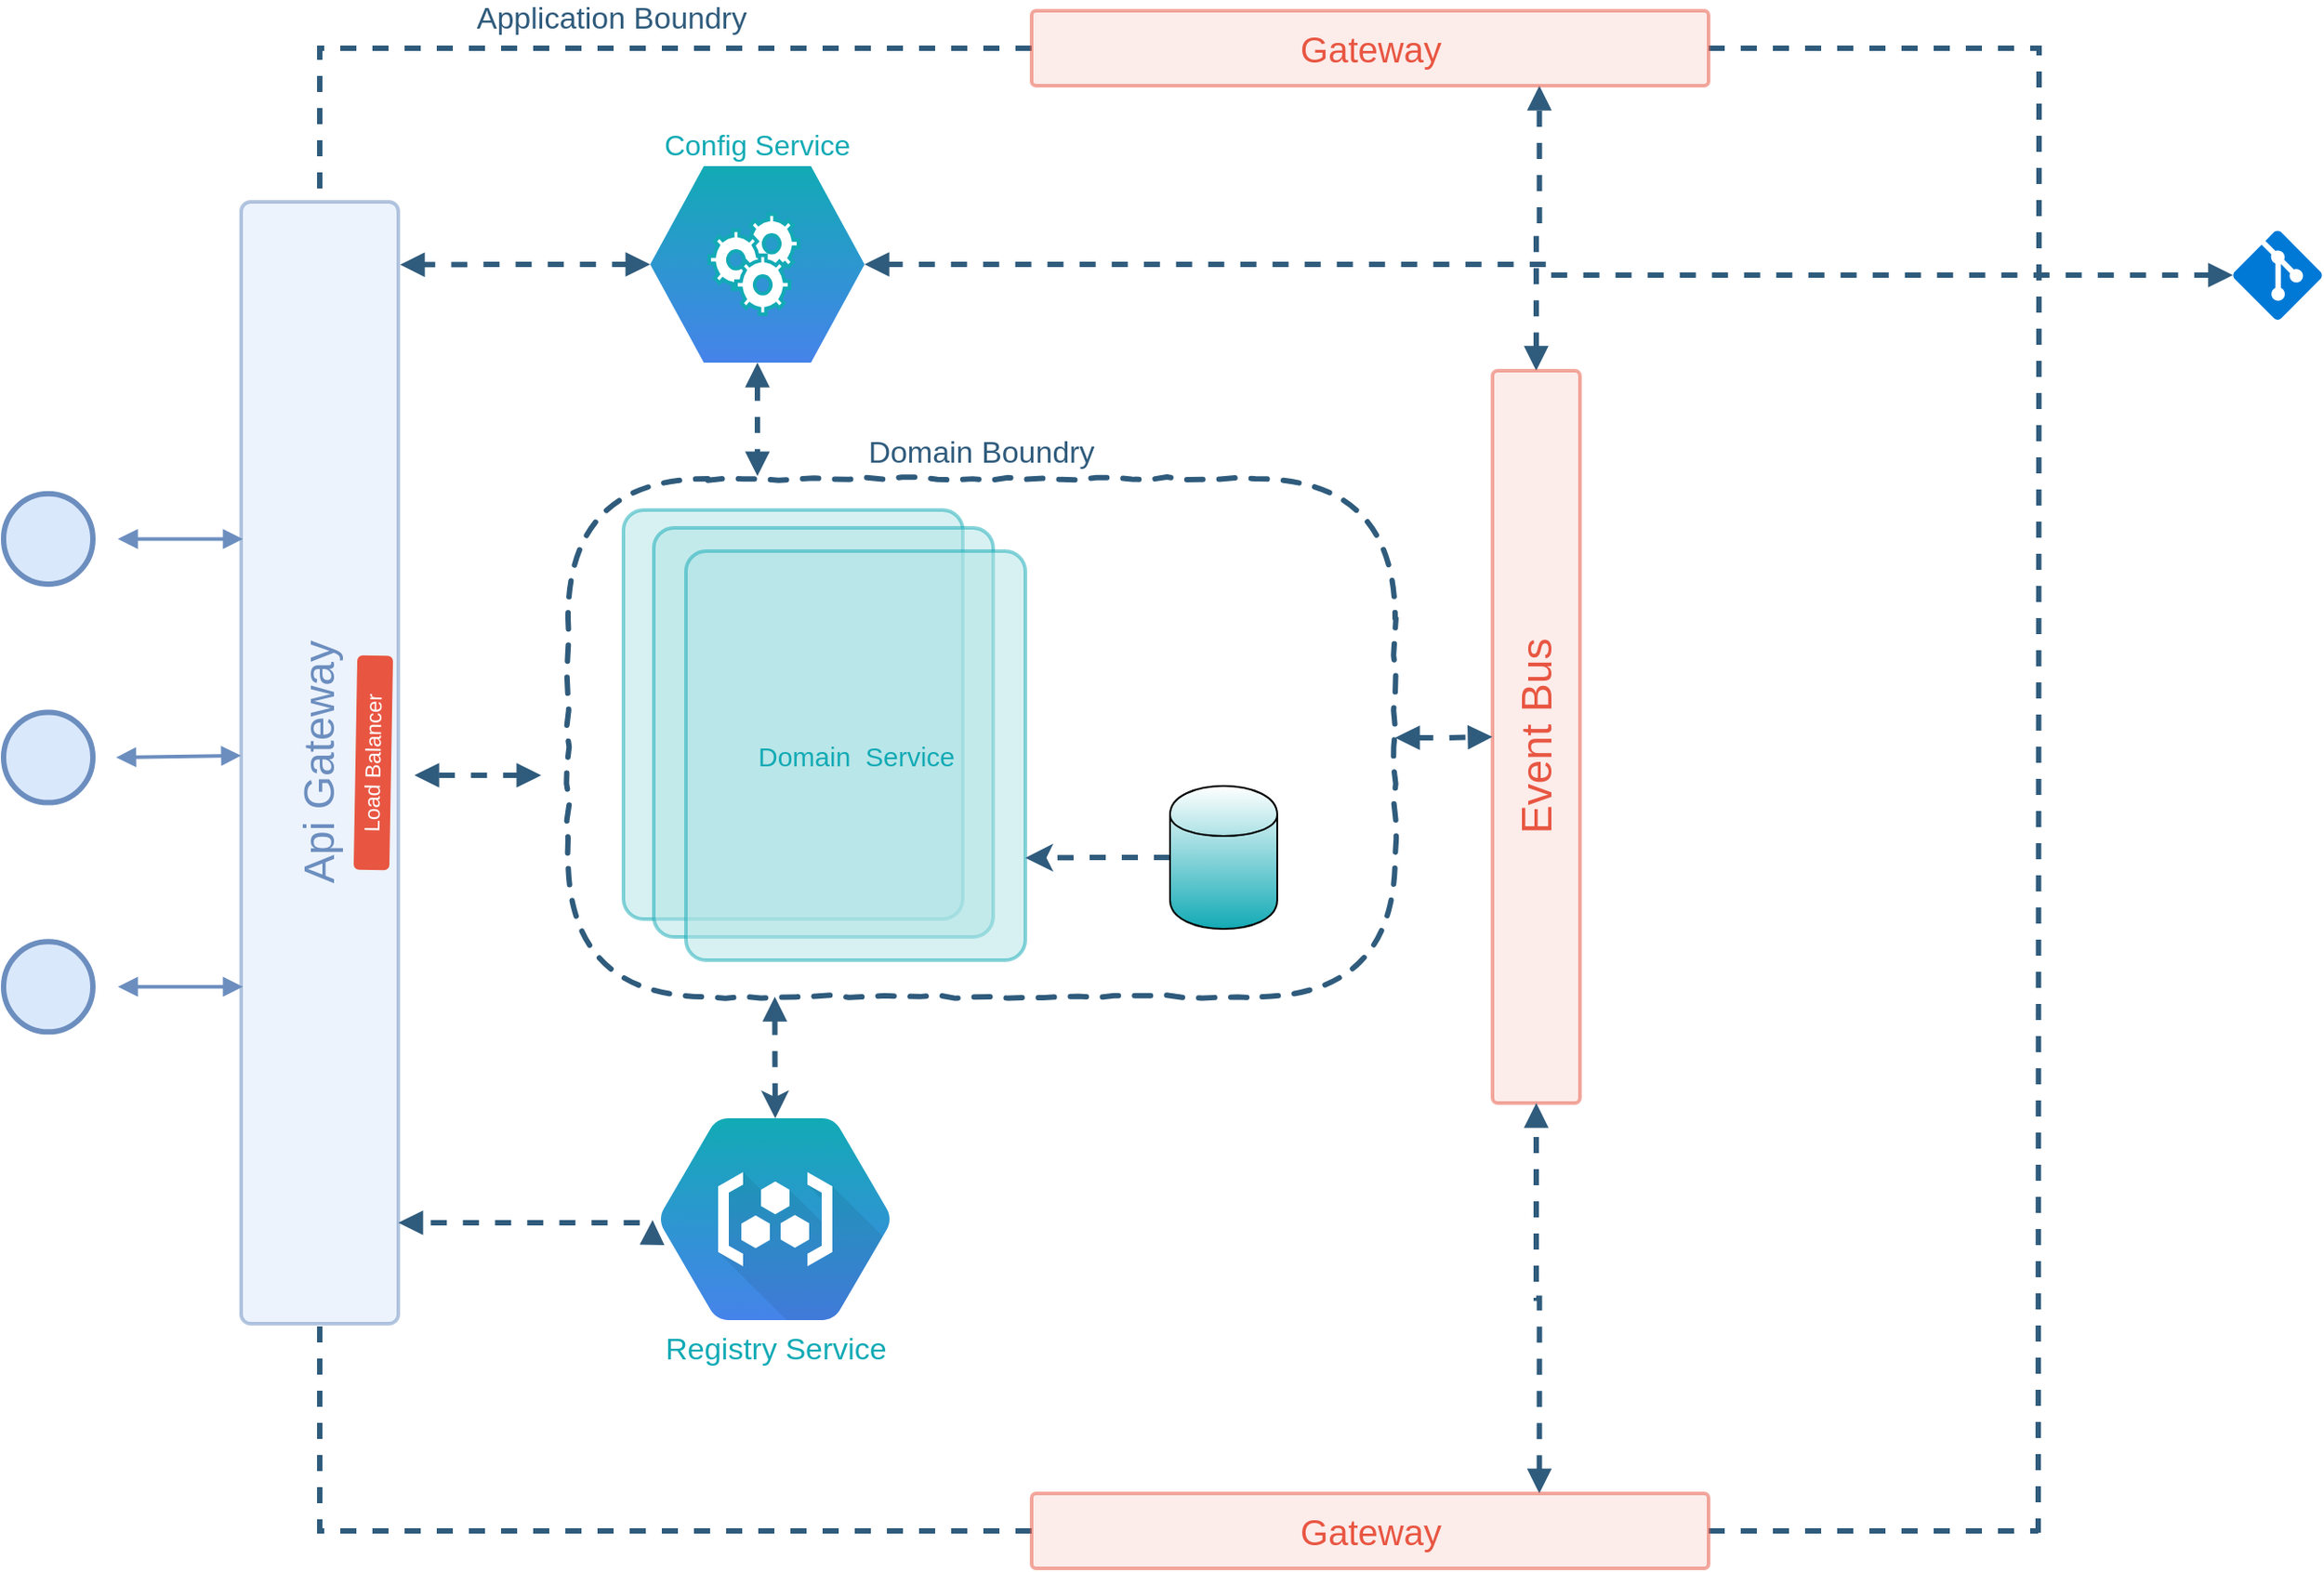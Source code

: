 <mxfile version="10.9.8" type="github"><diagram id="3azV2N0hV3h9CehV_Jqe" name="Page-1"><mxGraphModel dx="727" dy="973" grid="1" gridSize="10" guides="1" tooltips="1" connect="1" arrows="1" fold="1" page="1" pageScale="1" pageWidth="850" pageHeight="1100" math="0" shadow="0"><root><mxCell id="0"/><mxCell id="1" parent="0"/><mxCell id="HJ-fiLCYKqmohwZKdaRu-6" style="edgeStyle=orthogonalEdgeStyle;rounded=0;orthogonalLoop=1;jettySize=auto;html=1;exitX=0.25;exitY=1;exitDx=0;exitDy=0;dashed=1;strokeColor=#2F5B7C;strokeWidth=3;startArrow=block;startFill=1;" edge="1" parent="1" source="XVd4Gk_TpFug4go1huXL-14" target="XVd4Gk_TpFug4go1huXL-35"><mxGeometry relative="1" as="geometry"/></mxCell><mxCell id="XVd4Gk_TpFug4go1huXL-14" value="&lt;font color=&quot;#2f5b7c&quot; style=&quot;font-size: 17px&quot;&gt;Domain Boundry&lt;/font&gt;" style="rounded=1;whiteSpace=wrap;html=1;labelBackgroundColor=none;glass=1;gradientColor=#ffffff;fillColor=none;arcSize=27;dashed=1;strokeColor=#2F5B7C;strokeWidth=3;perimeterSpacing=0;shadow=0;comic=1;verticalAlign=top;spacingBottom=0;spacing=-29;" parent="1" vertex="1"><mxGeometry x="1407" y="400" width="463" height="290" as="geometry"/></mxCell><mxCell id="XVd4Gk_TpFug4go1huXL-1" value="&lt;font style=&quot;font-size: 24px&quot; color=&quot;#6c8ebf&quot;&gt;Api Gateway&lt;/font&gt;" style="rounded=1;fillColor=#DAE8FC;strokeWidth=2;html=1;strokeColor=#6C8EBF;arcSize=6;opacity=50;rotation=-90;" parent="1" vertex="1"><mxGeometry x="954" y="515" width="628" height="88" as="geometry"/></mxCell><mxCell id="XVd4Gk_TpFug4go1huXL-2" style="edgeStyle=orthogonalEdgeStyle;rounded=0;orthogonalLoop=1;jettySize=auto;html=1;exitX=1;exitY=0.5;exitDx=0;exitDy=0;entryX=1;entryY=0.25;entryDx=0;entryDy=0;dashed=1;startArrow=block;startFill=1;endArrow=block;endFill=1;strokeColor=#2F5B7C;strokeWidth=3;fontSize=17;fontColor=#12AAB5;" parent="1" source="XVd4Gk_TpFug4go1huXL-3" target="XVd4Gk_TpFug4go1huXL-26" edge="1"><mxGeometry relative="1" as="geometry"/></mxCell><mxCell id="XVd4Gk_TpFug4go1huXL-3" value="&lt;font style=&quot;font-size: 24px&quot; color=&quot;#e85642&quot;&gt;Event Bus&lt;/font&gt;" style="rounded=1;fillColor=#FAD9D5;strokeWidth=2;html=1;strokeColor=#E85642;arcSize=6;opacity=50;rotation=-90;" parent="1" vertex="1"><mxGeometry x="1744" y="520" width="410" height="49" as="geometry"/></mxCell><mxCell id="XVd4Gk_TpFug4go1huXL-4" style="edgeStyle=orthogonalEdgeStyle;rounded=0;orthogonalLoop=1;jettySize=auto;html=1;exitX=0.5;exitY=1;exitDx=0;exitDy=0;entryX=0;entryY=0.5;entryDx=0;entryDy=0;dashed=1;startArrow=none;startFill=0;endArrow=none;endFill=0;strokeColor=#2F5B7C;strokeWidth=3;fontColor=#0066CC;" parent="1" source="XVd4Gk_TpFug4go1huXL-7" target="XVd4Gk_TpFug4go1huXL-1" edge="1"><mxGeometry relative="1" as="geometry"/></mxCell><mxCell id="XVd4Gk_TpFug4go1huXL-5" style="edgeStyle=orthogonalEdgeStyle;rounded=0;orthogonalLoop=1;jettySize=auto;html=1;exitX=0.5;exitY=0;exitDx=0;exitDy=0;dashed=1;startArrow=none;startFill=0;endArrow=none;endFill=0;strokeColor=#2F5B7C;strokeWidth=3;fontColor=#0066CC;" parent="1" source="XVd4Gk_TpFug4go1huXL-7" edge="1"><mxGeometry relative="1" as="geometry"><mxPoint x="2230" y="989" as="targetPoint"/></mxGeometry></mxCell><mxCell id="XVd4Gk_TpFug4go1huXL-6" style="edgeStyle=orthogonalEdgeStyle;rounded=0;orthogonalLoop=1;jettySize=auto;html=1;exitX=0;exitY=0.25;exitDx=0;exitDy=0;entryX=0;entryY=0.5;entryDx=0;entryDy=0;dashed=1;startArrow=block;startFill=1;endArrow=block;endFill=1;strokeColor=#2F5B7C;strokeWidth=3;fontSize=17;fontColor=#12AAB5;" parent="1" source="XVd4Gk_TpFug4go1huXL-7" target="XVd4Gk_TpFug4go1huXL-3" edge="1"><mxGeometry relative="1" as="geometry"/></mxCell><mxCell id="XVd4Gk_TpFug4go1huXL-7" value="&lt;font color=&quot;#e85642&quot; style=&quot;font-size: 20px;&quot;&gt;Gateway&lt;/font&gt;" style="rounded=1;fillColor=#fad9d5;strokeWidth=2;html=1;strokeColor=#E85642;arcSize=6;opacity=50;verticalAlign=middle;horizontal=0;fontSize=20;rotation=90;" parent="1" vertex="1"><mxGeometry x="1835" y="799.5" width="42" height="379" as="geometry"/></mxCell><mxCell id="XVd4Gk_TpFug4go1huXL-8" value="" style="rounded=1;fillColor=#B0E3E6;strokeWidth=2;html=1;strokeColor=#12AAB5;arcSize=6;opacity=50;verticalAlign=middle;" parent="1" vertex="1"><mxGeometry x="1438" y="417.5" width="190" height="229" as="geometry"/></mxCell><mxCell id="XVd4Gk_TpFug4go1huXL-9" value="" style="rounded=1;fillColor=#B0E3E6;strokeWidth=2;html=1;strokeColor=#12AAB5;arcSize=6;opacity=50;verticalAlign=middle;" parent="1" vertex="1"><mxGeometry x="1455" y="427.5" width="190" height="229" as="geometry"/></mxCell><mxCell id="XVd4Gk_TpFug4go1huXL-10" value="&lt;font style=&quot;font-size: 15px&quot; color=&quot;#12aab5&quot;&gt;Domain&amp;nbsp; Service&lt;/font&gt;" style="rounded=1;fillColor=#B0E3E6;strokeWidth=2;html=1;strokeColor=#12AAB5;arcSize=6;opacity=50;verticalAlign=middle;" parent="1" vertex="1"><mxGeometry x="1473" y="440.5" width="190" height="229" as="geometry"/></mxCell><mxCell id="XVd4Gk_TpFug4go1huXL-12" style="edgeStyle=orthogonalEdgeStyle;rounded=0;orthogonalLoop=1;jettySize=auto;html=1;exitX=1;exitY=0.5;exitDx=0;exitDy=0;entryX=0.5;entryY=0;entryDx=0;entryDy=0;dashed=1;startArrow=block;startFill=1;endArrow=block;endFill=1;strokeColor=#2F5B7C;strokeWidth=3;fontSize=17;fontColor=#12AAB5;" parent="1" source="XVd4Gk_TpFug4go1huXL-14" target="XVd4Gk_TpFug4go1huXL-3" edge="1"><mxGeometry relative="1" as="geometry"/></mxCell><mxCell id="XVd4Gk_TpFug4go1huXL-15" value="&lt;font color=&quot;#ffffff&quot;&gt;Load Balancer&lt;/font&gt;" style="rounded=1;whiteSpace=wrap;html=1;rotation=-89;fillColor=#E85642;strokeColor=none;" parent="1" vertex="1"><mxGeometry x="1238" y="549" width="120" height="20" as="geometry"/></mxCell><mxCell id="XVd4Gk_TpFug4go1huXL-16" value="" style="shape=mxgraph.bpmn.shape;html=1;verticalLabelPosition=bottom;labelBackgroundColor=#ffffff;verticalAlign=top;perimeter=ellipsePerimeter;outline=standard;symbol=general;fontFamily=Helvetica;fontSize=12;align=center;strokeColor=#6c8ebf;strokeWidth=3;fillColor=#dae8fc;perimeterSpacing=6;rotation=-180;" parent="1" vertex="1"><mxGeometry x="1091" y="659.131" width="50" height="50.546" as="geometry"/></mxCell><mxCell id="XVd4Gk_TpFug4go1huXL-17" value="" style="edgeStyle=none;strokeWidth=2;html=1;strokeColor=#6c8ebf;endArrow=block;endFill=1;startArrow=block;startFill=1;fillColor=#dae8fc;" parent="1" edge="1"><mxGeometry x="1521" y="1075.634" width="100" height="101.093" as="geometry"><mxPoint x="1225" y="684.404" as="sourcePoint"/><mxPoint x="1155" y="684.404" as="targetPoint"/></mxGeometry></mxCell><mxCell id="XVd4Gk_TpFug4go1huXL-18" value="" style="shape=mxgraph.bpmn.shape;html=1;verticalLabelPosition=bottom;labelBackgroundColor=#ffffff;verticalAlign=top;perimeter=ellipsePerimeter;outline=standard;symbol=general;fontFamily=Helvetica;fontSize=12;align=center;strokeColor=#6c8ebf;strokeWidth=3;fillColor=#dae8fc;perimeterSpacing=6;rotation=-180;" parent="1" vertex="1"><mxGeometry x="1091" y="530.743" width="50" height="50.546" as="geometry"/></mxCell><mxCell id="XVd4Gk_TpFug4go1huXL-19" value="" style="edgeStyle=none;strokeWidth=2;html=1;strokeColor=#6c8ebf;endArrow=block;endFill=1;startArrow=block;startFill=1;fillColor=#dae8fc;" parent="1" edge="1"><mxGeometry x="1520" y="947.246" width="100" height="101.093" as="geometry"><mxPoint x="1224" y="555.005" as="sourcePoint"/><mxPoint x="1154" y="556.016" as="targetPoint"/></mxGeometry></mxCell><mxCell id="XVd4Gk_TpFug4go1huXL-20" value="" style="shape=mxgraph.bpmn.shape;html=1;verticalLabelPosition=bottom;labelBackgroundColor=#ffffff;verticalAlign=top;perimeter=ellipsePerimeter;outline=standard;symbol=general;fontFamily=Helvetica;fontSize=12;align=center;strokeColor=#6c8ebf;strokeWidth=3;fillColor=#dae8fc;perimeterSpacing=6;rotation=-180;" parent="1" vertex="1"><mxGeometry x="1091" y="408.421" width="50" height="50.546" as="geometry"/></mxCell><mxCell id="XVd4Gk_TpFug4go1huXL-21" value="" style="edgeStyle=none;strokeWidth=2;html=1;strokeColor=#6c8ebf;endArrow=block;endFill=1;startArrow=block;startFill=1;fillColor=#dae8fc;" parent="1" edge="1"><mxGeometry x="1521" y="824.923" width="100" height="101.093" as="geometry"><mxPoint x="1225" y="433.694" as="sourcePoint"/><mxPoint x="1155" y="433.694" as="targetPoint"/></mxGeometry></mxCell><mxCell id="XVd4Gk_TpFug4go1huXL-22" style="edgeStyle=orthogonalEdgeStyle;rounded=0;orthogonalLoop=1;jettySize=auto;html=1;entryX=0.694;entryY=1.114;entryDx=0;entryDy=0;entryPerimeter=0;dashed=1;startArrow=block;startFill=1;endArrow=block;endFill=1;strokeColor=#2F5B7C;strokeWidth=3;fontColor=#0066CC;" parent="1" edge="1"><mxGeometry relative="1" as="geometry"><mxPoint x="1392" y="566" as="sourcePoint"/><mxPoint x="1321" y="566" as="targetPoint"/></mxGeometry></mxCell><mxCell id="XVd4Gk_TpFug4go1huXL-23" style="edgeStyle=orthogonalEdgeStyle;rounded=0;orthogonalLoop=1;jettySize=auto;html=1;exitX=0.5;exitY=1;exitDx=0;exitDy=0;entryX=1;entryY=0.5;entryDx=0;entryDy=0;dashed=1;startArrow=none;startFill=0;endArrow=none;endFill=0;strokeColor=#2F5B7C;strokeWidth=3;fontColor=#0066CC;" parent="1" source="XVd4Gk_TpFug4go1huXL-26" target="XVd4Gk_TpFug4go1huXL-1" edge="1"><mxGeometry relative="1" as="geometry"/></mxCell><mxCell id="XVd4Gk_TpFug4go1huXL-24" value="&lt;font color=&quot;#2f5b7c&quot; style=&quot;font-size: 17px&quot;&gt;Application Boundry&lt;/font&gt;" style="text;html=1;resizable=0;points=[];align=center;verticalAlign=bottom;labelBackgroundColor=#ffffff;fontColor=#0066CC;fontSize=17;spacing=7;" parent="XVd4Gk_TpFug4go1huXL-23" vertex="1" connectable="0"><mxGeometry x="-0.026" relative="1" as="geometry"><mxPoint as="offset"/></mxGeometry></mxCell><mxCell id="XVd4Gk_TpFug4go1huXL-25" style="edgeStyle=orthogonalEdgeStyle;rounded=0;orthogonalLoop=1;jettySize=auto;html=1;exitX=0.5;exitY=0;exitDx=0;exitDy=0;dashed=1;startArrow=none;startFill=0;endArrow=none;endFill=0;strokeColor=#2F5B7C;strokeWidth=3;fontSize=17;fontColor=#12AAB5;" parent="1" source="XVd4Gk_TpFug4go1huXL-26" edge="1"><mxGeometry relative="1" as="geometry"><mxPoint x="2230" y="990" as="targetPoint"/></mxGeometry></mxCell><mxCell id="XVd4Gk_TpFug4go1huXL-26" value="&lt;font color=&quot;#e85642&quot; style=&quot;font-size: 20px;&quot;&gt;Gateway&lt;/font&gt;" style="rounded=1;fillColor=#fad9d5;strokeWidth=2;html=1;strokeColor=#E85642;arcSize=6;opacity=50;verticalAlign=middle;horizontal=0;fontSize=20;rotation=90;" parent="1" vertex="1"><mxGeometry x="1835" y="-30.5" width="42" height="379" as="geometry"/></mxCell><mxCell id="XVd4Gk_TpFug4go1huXL-27" value="" style="shadow=0;dashed=0;html=1;strokeColor=none;fillColor=#0079D6;labelPosition=center;verticalLabelPosition=bottom;verticalAlign=top;align=center;shape=mxgraph.azure.git_repository;fontColor=#0066CC;" parent="1" vertex="1"><mxGeometry x="2339" y="261" width="50" height="50" as="geometry"/></mxCell><mxCell id="XVd4Gk_TpFug4go1huXL-33" style="edgeStyle=orthogonalEdgeStyle;rounded=0;orthogonalLoop=1;jettySize=auto;html=1;exitX=0;exitY=0.5;exitDx=0;exitDy=0;entryX=0.932;entryY=1;entryDx=0;entryDy=0;entryPerimeter=0;dashed=1;startArrow=block;startFill=1;endArrow=none;endFill=0;strokeColor=#2F5B7C;strokeWidth=3;fontSize=17;fontColor=#12AAB5;" parent="1" target="XVd4Gk_TpFug4go1huXL-1" edge="1"><mxGeometry relative="1" as="geometry"/></mxCell><mxCell id="XVd4Gk_TpFug4go1huXL-34" style="edgeStyle=orthogonalEdgeStyle;rounded=0;orthogonalLoop=1;jettySize=auto;html=1;exitX=1;exitY=0.5;exitDx=0;exitDy=0;entryX=0;entryY=0.5;entryDx=0;entryDy=0;entryPerimeter=0;dashed=1;startArrow=block;startFill=1;endArrow=block;endFill=1;strokeColor=#2F5B7C;strokeWidth=3;fontSize=17;fontColor=#12AAB5;" parent="1" target="XVd4Gk_TpFug4go1huXL-27" edge="1"><mxGeometry relative="1" as="geometry"/></mxCell><mxCell id="XVd4Gk_TpFug4go1huXL-35" value="Registry Service" style="shape=mxgraph.gcp.compute.container_registry;html=1;fillColor=#12AAB5;gradientColor=#4683EA;strokeColor=none;verticalLabelPosition=bottom;verticalAlign=top;align=center;fontSize=17;fontColor=#12AAB5;" parent="1" vertex="1"><mxGeometry x="1458.5" y="758" width="129" height="113" as="geometry"/></mxCell><mxCell id="XVd4Gk_TpFug4go1huXL-36" style="edgeStyle=orthogonalEdgeStyle;rounded=0;orthogonalLoop=1;jettySize=auto;html=1;entryX=0.932;entryY=1;entryDx=0;entryDy=0;entryPerimeter=0;dashed=1;startArrow=block;startFill=1;endArrow=block;endFill=1;strokeColor=#2F5B7C;strokeWidth=3;fontSize=17;fontColor=#12AAB5;exitX=-0.056;exitY=0.478;exitDx=0;exitDy=0;exitPerimeter=0;" parent="1" edge="1"><mxGeometry relative="1" as="geometry"><mxPoint x="1454.333" y="815" as="sourcePoint"/><mxPoint x="1312" y="816.5" as="targetPoint"/><Array as="points"><mxPoint x="1454" y="817"/></Array></mxGeometry></mxCell><mxCell id="HJ-fiLCYKqmohwZKdaRu-1" style="edgeStyle=orthogonalEdgeStyle;rounded=0;orthogonalLoop=1;jettySize=auto;html=1;exitX=0.5;exitY=1;exitDx=0;exitDy=0;entryX=0.312;entryY=-0.014;entryDx=0;entryDy=0;entryPerimeter=0;strokeColor=#2F5B7C;strokeWidth=3;dashed=1;" edge="1" parent="1" target="XVd4Gk_TpFug4go1huXL-14"><mxGeometry relative="1" as="geometry"/></mxCell><mxCell id="HJ-fiLCYKqmohwZKdaRu-4" style="edgeStyle=orthogonalEdgeStyle;rounded=0;orthogonalLoop=1;jettySize=auto;html=1;exitX=0;exitY=0.5;exitDx=0;exitDy=0;entryX=1;entryY=0.75;entryDx=0;entryDy=0;dashed=1;strokeColor=#2F5B7C;strokeWidth=3;" edge="1" parent="1" source="HJ-fiLCYKqmohwZKdaRu-2" target="XVd4Gk_TpFug4go1huXL-10"><mxGeometry relative="1" as="geometry"/></mxCell><mxCell id="HJ-fiLCYKqmohwZKdaRu-2" value="" style="shape=cylinder;whiteSpace=wrap;html=1;boundedLbl=1;backgroundOutline=1;gradientColor=#12AAB5;fillColor=#FFFFFF;" vertex="1" parent="1"><mxGeometry x="1744" y="572" width="60" height="80" as="geometry"/></mxCell><mxCell id="HJ-fiLCYKqmohwZKdaRu-12" value="" style="group;verticalAlign=middle;fontColor=#12AAB5;" vertex="1" connectable="0" parent="1"><mxGeometry x="1453" y="225" width="120" height="110" as="geometry"/></mxCell><mxCell id="HJ-fiLCYKqmohwZKdaRu-9" value="&lt;font color=&quot;#12aab5&quot; style=&quot;font-size: 16px&quot;&gt;Config Service&lt;/font&gt;" style="shape=hexagon;html=1;whiteSpace=wrap;perimeter=hexagonPerimeter;strokeWidth=4;rounded=1;fillColor=#12AAB5;gradientColor=#4683EA;strokeColor=none;arcSize=0;verticalAlign=top;spacing=-26;" vertex="1" parent="HJ-fiLCYKqmohwZKdaRu-12"><mxGeometry width="120" height="110" as="geometry"/></mxCell><mxCell id="XVd4Gk_TpFug4go1huXL-31" value="" style="html=1;verticalLabelPosition=bottom;align=center;labelBackgroundColor=#ffffff;verticalAlign=top;strokeWidth=2;strokeColor=#12AAB5;fillColor=#ffffff;shadow=0;dashed=0;shape=mxgraph.ios7.icons.settings;" parent="HJ-fiLCYKqmohwZKdaRu-12" vertex="1"><mxGeometry x="53" y="26.9" width="30" height="33" as="geometry"/></mxCell><mxCell id="XVd4Gk_TpFug4go1huXL-32" value="" style="html=1;verticalLabelPosition=bottom;align=center;labelBackgroundColor=#ffffff;verticalAlign=top;strokeWidth=2;strokeColor=#12AAB5;fillColor=#ffffff;shadow=0;dashed=0;shape=mxgraph.ios7.icons.settings;" parent="HJ-fiLCYKqmohwZKdaRu-12" vertex="1"><mxGeometry x="33" y="35.9" width="30" height="33" as="geometry"/></mxCell><mxCell id="HJ-fiLCYKqmohwZKdaRu-11" value="" style="html=1;verticalLabelPosition=bottom;align=center;labelBackgroundColor=#ffffff;verticalAlign=top;strokeWidth=2;strokeColor=#12AAB5;fillColor=#ffffff;shadow=0;dashed=0;shape=mxgraph.ios7.icons.settings;" vertex="1" parent="HJ-fiLCYKqmohwZKdaRu-12"><mxGeometry x="48" y="49.9" width="30" height="33" as="geometry"/></mxCell><mxCell id="HJ-fiLCYKqmohwZKdaRu-23" style="edgeStyle=orthogonalEdgeStyle;rounded=0;orthogonalLoop=1;jettySize=auto;html=1;exitX=0.5;exitY=1;exitDx=0;exitDy=0;entryX=0.229;entryY=-0.005;entryDx=0;entryDy=0;entryPerimeter=0;dashed=1;startArrow=block;startFill=1;endArrow=block;endFill=1;strokeColor=#2F5B7C;strokeWidth=3;fontColor=#12AAB5;" edge="1" parent="1" source="HJ-fiLCYKqmohwZKdaRu-9" target="XVd4Gk_TpFug4go1huXL-14"><mxGeometry relative="1" as="geometry"/></mxCell><mxCell id="HJ-fiLCYKqmohwZKdaRu-24" style="edgeStyle=orthogonalEdgeStyle;rounded=0;orthogonalLoop=1;jettySize=auto;html=1;exitX=0;exitY=0.5;exitDx=0;exitDy=0;entryX=0.944;entryY=1.011;entryDx=0;entryDy=0;entryPerimeter=0;dashed=1;startArrow=block;startFill=1;endArrow=block;endFill=1;strokeColor=#2F5B7C;strokeWidth=3;fontColor=#12AAB5;" edge="1" parent="1" source="HJ-fiLCYKqmohwZKdaRu-9" target="XVd4Gk_TpFug4go1huXL-1"><mxGeometry relative="1" as="geometry"/></mxCell><mxCell id="HJ-fiLCYKqmohwZKdaRu-25" style="edgeStyle=orthogonalEdgeStyle;rounded=0;orthogonalLoop=1;jettySize=auto;html=1;exitX=1;exitY=0.5;exitDx=0;exitDy=0;entryX=0;entryY=0.5;entryDx=0;entryDy=0;entryPerimeter=0;dashed=1;startArrow=block;startFill=1;endArrow=block;endFill=1;strokeColor=#2F5B7C;strokeWidth=3;fontColor=#12AAB5;" edge="1" parent="1" source="HJ-fiLCYKqmohwZKdaRu-9" target="XVd4Gk_TpFug4go1huXL-27"><mxGeometry relative="1" as="geometry"/></mxCell></root></mxGraphModel></diagram></mxfile>